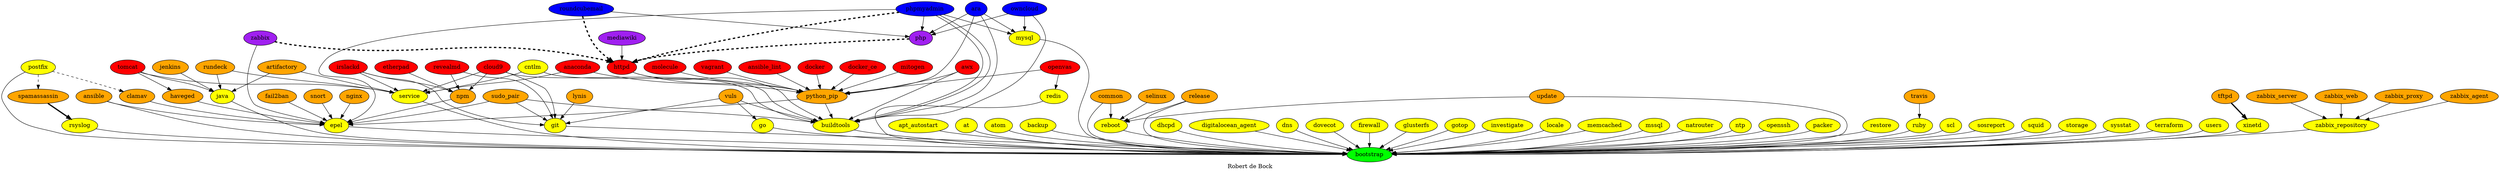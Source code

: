 digraph hierarchy {
  label = "Robert de Bock" ;
  {
    anaconda [fillcolor=red style=filled]
    ansible [fillcolor=orange style=filled]
    ansible_lint [fillcolor=red style=filled]
    apt_autostart [fillcolor=yellow style=filled]
    ara [fillcolor=blue style=filled]
    artifactory [fillcolor=orange style=filled]
    at [fillcolor=yellow style=filled]
    atom [fillcolor=yellow style=filled]
    awx [fillcolor=red style=filled]
    backup [fillcolor=yellow style=filled]
    bootstrap [fillcolor=green style=filled]
    buildtools [fillcolor=yellow style=filled]
    clamav [fillcolor=orange style=filled]
    cloud9 [fillcolor=red style=filled]
    cntlm [fillcolor=yellow style=filled]
    common [fillcolor=orange style=filled]
    dhcpd [fillcolor=yellow style=filled]
    "digitalocean_agent" [fillcolor=yellow style=filled]
    dns [fillcolor=yellow style=filled]
    docker [fillcolor=red style=filled]
    docker_ce [fillcolor=red style=filled]
    dovecot [fillcolor=yellow style=filled]
    epel [fillcolor=yellow style=filled]
    etherpad [fillcolor=red style=filled]
    fail2ban [fillcolor=orange style=filled]
    firewall [fillcolor=yellow style=filled]
    git [fillcolor=yellow style=filled]
    glusterfs [fillcolor=yellow style=filled]
    go [fillcolor=yellow style=filled]
    gotop [fillcolor=yellow style=filled]
    haveged [fillcolor=orange style=filled]
    httpd [fillcolor=red style=filled]
    investigate [fillcolor=yellow style=filled]
    irslackd [fillcolor=red style=filled]
    java [fillcolor=yellow style=filled]
    jenkins [fillcolor=orange style=filled]
    locale [fillcolor=yellow style=filled]
    lynis [fillcolor=orange style=filled]
    mediawiki [fillcolor=purple style=filled]
    memcached [fillcolor=yellow style=filled]
    mitogen [fillcolor=red style=filled]
    molecule [fillcolor=red style=filled]
    mssql [fillcolor=yellow style=filled]
    mysql [fillcolor=yellow style=filled]
    natrouter [fillcolor=yellow style=filled]
    nginx [fillcolor=orange style=filled]
    npm [fillcolor=orange style=filled]
    ntp [fillcolor=yellow style=filled]
    openvas [fillcolor=red style=filled]
    openssh [fillcolor=yellow style=filled]
    owncloud [fillcolor=blue style=filled]
    packer [fillcolor=yellow style=filled]
    php [fillcolor=purple style=filled]
    phpmyadmin [fillcolor=blue style=filled]
    postfix [fillcolor=yellow style=filled]
    "python_pip" [fillcolor=orange style=filled]
    redis [fillcolor=yellow style=filled]
    reboot [fillcolor=yellow style=filled]
    revealmd [fillcolor=red style=filled]
    release [fillcolor=orange style=filled]
    restore [fillcolor=yellow style=filled]
    roundcubemail [fillcolor=blue style=filled]
    rsyslog [fillcolor=yellow style=filled]
    ruby [fillcolor=yellow style=filled]
    rundeck [fillcolor=orange style=filled]
    scl [fillcolor=yellow style=filled]
    selinux [fillcolor=orange style=filled]
    service [fillcolor=yellow style=filled]
    snort [fillcolor=orange style=filled]
    sosreport [fillcolor=yellow style=filled]
    spamassassin [fillcolor=orange style=filled]
    squid [fillcolor=yellow style=filled]
    storage [fillcolor=yellow style=filled]
    "sudo_pair" [fillcolor=orange style=filled]
    sysstat [fillcolor=yellow style=filled]
    terraform [fillcolor=yellow style=filled]
    tftpd [fillcolor=orange style=filled]
    tomcat [fillcolor=red style=filled]
    travis [fillcolor=orange style=filled]
    update [fillcolor=orange style=filled]
    users [fillcolor=yellow style=filled]
    vuls [fillcolor=orange style=filled]
    vagrant [fillcolor=red style=filled]
    xinetd [fillcolor=yellow style=filled]
    zabbix [fillcolor=purple style=filled]
    zabbix_repository [fillcolor=yellow style=filled]
    zabbix_agent [fillcolor=orange style=filled]
    zabbix_server [fillcolor=orange style=filled]
    zabbix_web [fillcolor=orange style=filled]
    zabbix_proxy [fillcolor=orange style=filled]
  }
  {ansible apt_autostart at atom backup buildtools common dhcpd "digitalocean_agent" dns dovecot epel firewall git glusterfs go gotop investigate java locale memcached mysql mssql natrouter ntp openssh packer postfix reboot redis release restore rsyslog ruby scl service sosreport squid storage sysstat terraform update users xinetd zabbix_repository} -> bootstrap
  {ansible clamav fail2ban haveged nginx npm phpmyadmin "python_pip" snort "sudo_pair" zabbix} -> epel
  {common release selinux update} -> reboot
  {zabbix_agent zabbix_server zabbix_web zabbix_proxy} -> zabbix_repository
  postfix -> {spamassassin clamav} [style=dashed]
  travis -> ruby
  {anaconda ansible_lint ara awx docker docker_ce httpd mitogen molecule openvas vagrant} -> "python_pip"
  openvas -> redis
  {cloud9 etherpad irslackd revealmd} -> npm
  vuls -> go
  tftpd -> xinetd  [penwidth=3]
  {ara owncloud phpmyadmin} -> {buildtools php mysql}
  {php phpmyadmin roundcubemail zabbix} -> httpd [style=dashed penwidth=3]
  mediawiki -> httpd
  {awx cntlm cloud9 httpd phpmyadmin "python_pip" vuls} -> buildtools
  roundcubemail -> php
  {cloud9 irslackd lynis revealmd sudo_pair vuls} -> git
  {"sudo_pair"} -> {buildtools}
  {artifactory jenkins rundeck tomcat} -> java
  {anaconda artifactory cloud9 cntlm irslackd rundeck tomcat} -> service
  tomcat -> haveged
  spamassassin -> rsyslog [penwidth=3]
}
